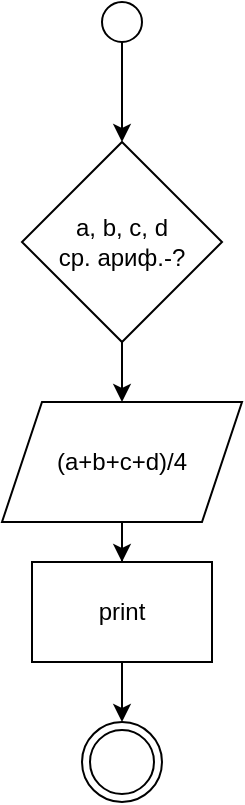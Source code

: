 <mxfile version="20.2.3" type="device"><diagram id="O9zv_3kIq3-gqW2pgs-Z" name="Страница 1"><mxGraphModel dx="1038" dy="575" grid="1" gridSize="10" guides="1" tooltips="1" connect="1" arrows="1" fold="1" page="1" pageScale="1" pageWidth="827" pageHeight="1169" math="0" shadow="0"><root><mxCell id="0"/><mxCell id="1" parent="0"/><mxCell id="PlQDl7R9dXUaJ4kE4WBU-3" style="edgeStyle=orthogonalEdgeStyle;rounded=0;orthogonalLoop=1;jettySize=auto;html=1;exitX=0.5;exitY=1;exitDx=0;exitDy=0;entryX=0.5;entryY=0;entryDx=0;entryDy=0;" parent="1" source="PlQDl7R9dXUaJ4kE4WBU-1" target="PlQDl7R9dXUaJ4kE4WBU-2" edge="1"><mxGeometry relative="1" as="geometry"/></mxCell><mxCell id="PlQDl7R9dXUaJ4kE4WBU-1" value="" style="ellipse;whiteSpace=wrap;html=1;" parent="1" vertex="1"><mxGeometry x="430" y="10" width="20" height="20" as="geometry"/></mxCell><mxCell id="PlQDl7R9dXUaJ4kE4WBU-4" style="edgeStyle=orthogonalEdgeStyle;rounded=0;orthogonalLoop=1;jettySize=auto;html=1;" parent="1" source="PlQDl7R9dXUaJ4kE4WBU-2" edge="1"><mxGeometry relative="1" as="geometry"><mxPoint x="440" y="210" as="targetPoint"/></mxGeometry></mxCell><mxCell id="PlQDl7R9dXUaJ4kE4WBU-2" value="a, b, c, d&lt;br&gt;ср. ариф.-?" style="rhombus;whiteSpace=wrap;html=1;" parent="1" vertex="1"><mxGeometry x="390" y="80" width="100" height="100" as="geometry"/></mxCell><mxCell id="GxdXbfQxB_70VWJt0jSC-2" style="edgeStyle=orthogonalEdgeStyle;rounded=0;orthogonalLoop=1;jettySize=auto;html=1;entryX=0.5;entryY=0;entryDx=0;entryDy=0;" edge="1" parent="1" source="PlQDl7R9dXUaJ4kE4WBU-5" target="GxdXbfQxB_70VWJt0jSC-1"><mxGeometry relative="1" as="geometry"/></mxCell><mxCell id="PlQDl7R9dXUaJ4kE4WBU-5" value="(a+b+c+d)/4" style="shape=parallelogram;perimeter=parallelogramPerimeter;whiteSpace=wrap;html=1;fixedSize=1;" parent="1" vertex="1"><mxGeometry x="380" y="210" width="120" height="60" as="geometry"/></mxCell><mxCell id="PlQDl7R9dXUaJ4kE4WBU-7" value="" style="ellipse;shape=doubleEllipse;whiteSpace=wrap;html=1;aspect=fixed;" parent="1" vertex="1"><mxGeometry x="420" y="370" width="40" height="40" as="geometry"/></mxCell><mxCell id="GxdXbfQxB_70VWJt0jSC-3" style="edgeStyle=orthogonalEdgeStyle;rounded=0;orthogonalLoop=1;jettySize=auto;html=1;entryX=0.5;entryY=0;entryDx=0;entryDy=0;" edge="1" parent="1" source="GxdXbfQxB_70VWJt0jSC-1" target="PlQDl7R9dXUaJ4kE4WBU-7"><mxGeometry relative="1" as="geometry"/></mxCell><mxCell id="GxdXbfQxB_70VWJt0jSC-1" value="print" style="rounded=0;whiteSpace=wrap;html=1;" vertex="1" parent="1"><mxGeometry x="395" y="290" width="90" height="50" as="geometry"/></mxCell></root></mxGraphModel></diagram></mxfile>